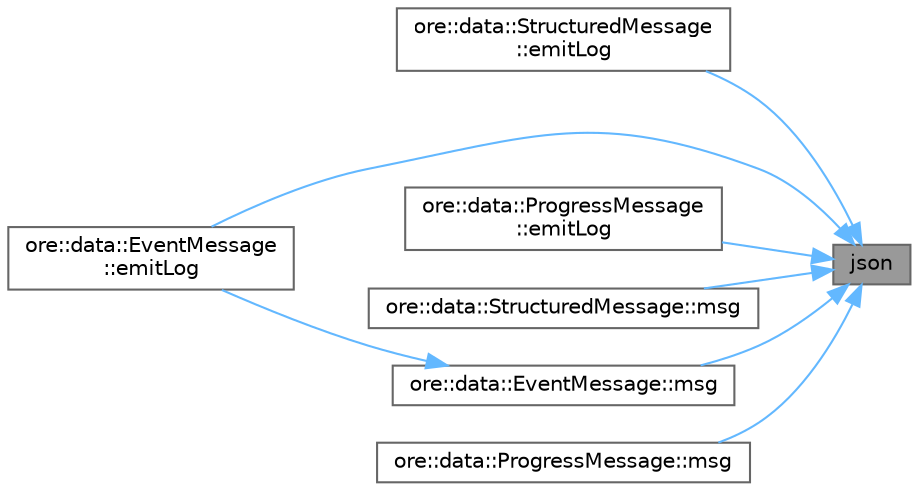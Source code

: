 digraph "json"
{
 // INTERACTIVE_SVG=YES
 // LATEX_PDF_SIZE
  bgcolor="transparent";
  edge [fontname=Helvetica,fontsize=10,labelfontname=Helvetica,labelfontsize=10];
  node [fontname=Helvetica,fontsize=10,shape=box,height=0.2,width=0.4];
  rankdir="RL";
  Node1 [label="json",height=0.2,width=0.4,color="gray40", fillcolor="grey60", style="filled", fontcolor="black",tooltip="create JSON-like output from the data"];
  Node1 -> Node2 [dir="back",color="steelblue1",style="solid"];
  Node2 [label="ore::data::StructuredMessage\l::emitLog",height=0.2,width=0.4,color="grey40", fillcolor="white", style="filled",URL="$classore_1_1data_1_1_structured_message.html#a6f68a49e1dd1edc3f9e2e28181fbf8a1",tooltip="generate Boost log record to pass to corresponding sinks"];
  Node1 -> Node3 [dir="back",color="steelblue1",style="solid"];
  Node3 [label="ore::data::EventMessage\l::emitLog",height=0.2,width=0.4,color="grey40", fillcolor="white", style="filled",URL="$classore_1_1data_1_1_event_message.html#a6f68a49e1dd1edc3f9e2e28181fbf8a1",tooltip="generate Boost log record to pass to corresponding sinks"];
  Node1 -> Node4 [dir="back",color="steelblue1",style="solid"];
  Node4 [label="ore::data::ProgressMessage\l::emitLog",height=0.2,width=0.4,color="grey40", fillcolor="white", style="filled",URL="$classore_1_1data_1_1_progress_message.html#a6f68a49e1dd1edc3f9e2e28181fbf8a1",tooltip="generate Boost log record to pass to corresponding sinks"];
  Node1 -> Node5 [dir="back",color="steelblue1",style="solid"];
  Node5 [label="ore::data::StructuredMessage::msg",height=0.2,width=0.4,color="grey40", fillcolor="white", style="filled",URL="$classore_1_1data_1_1_structured_message.html#a7b602afd4bab7be2cd32dd32c2bdede4",tooltip="return a std::string for the log file"];
  Node1 -> Node6 [dir="back",color="steelblue1",style="solid"];
  Node6 [label="ore::data::EventMessage::msg",height=0.2,width=0.4,color="grey40", fillcolor="white", style="filled",URL="$classore_1_1data_1_1_event_message.html#a7b602afd4bab7be2cd32dd32c2bdede4",tooltip="return a std::string for the log file"];
  Node6 -> Node3 [dir="back",color="steelblue1",style="solid"];
  Node1 -> Node7 [dir="back",color="steelblue1",style="solid"];
  Node7 [label="ore::data::ProgressMessage::msg",height=0.2,width=0.4,color="grey40", fillcolor="white", style="filled",URL="$classore_1_1data_1_1_progress_message.html#a7b602afd4bab7be2cd32dd32c2bdede4",tooltip="return a std::string for the log file"];
}
